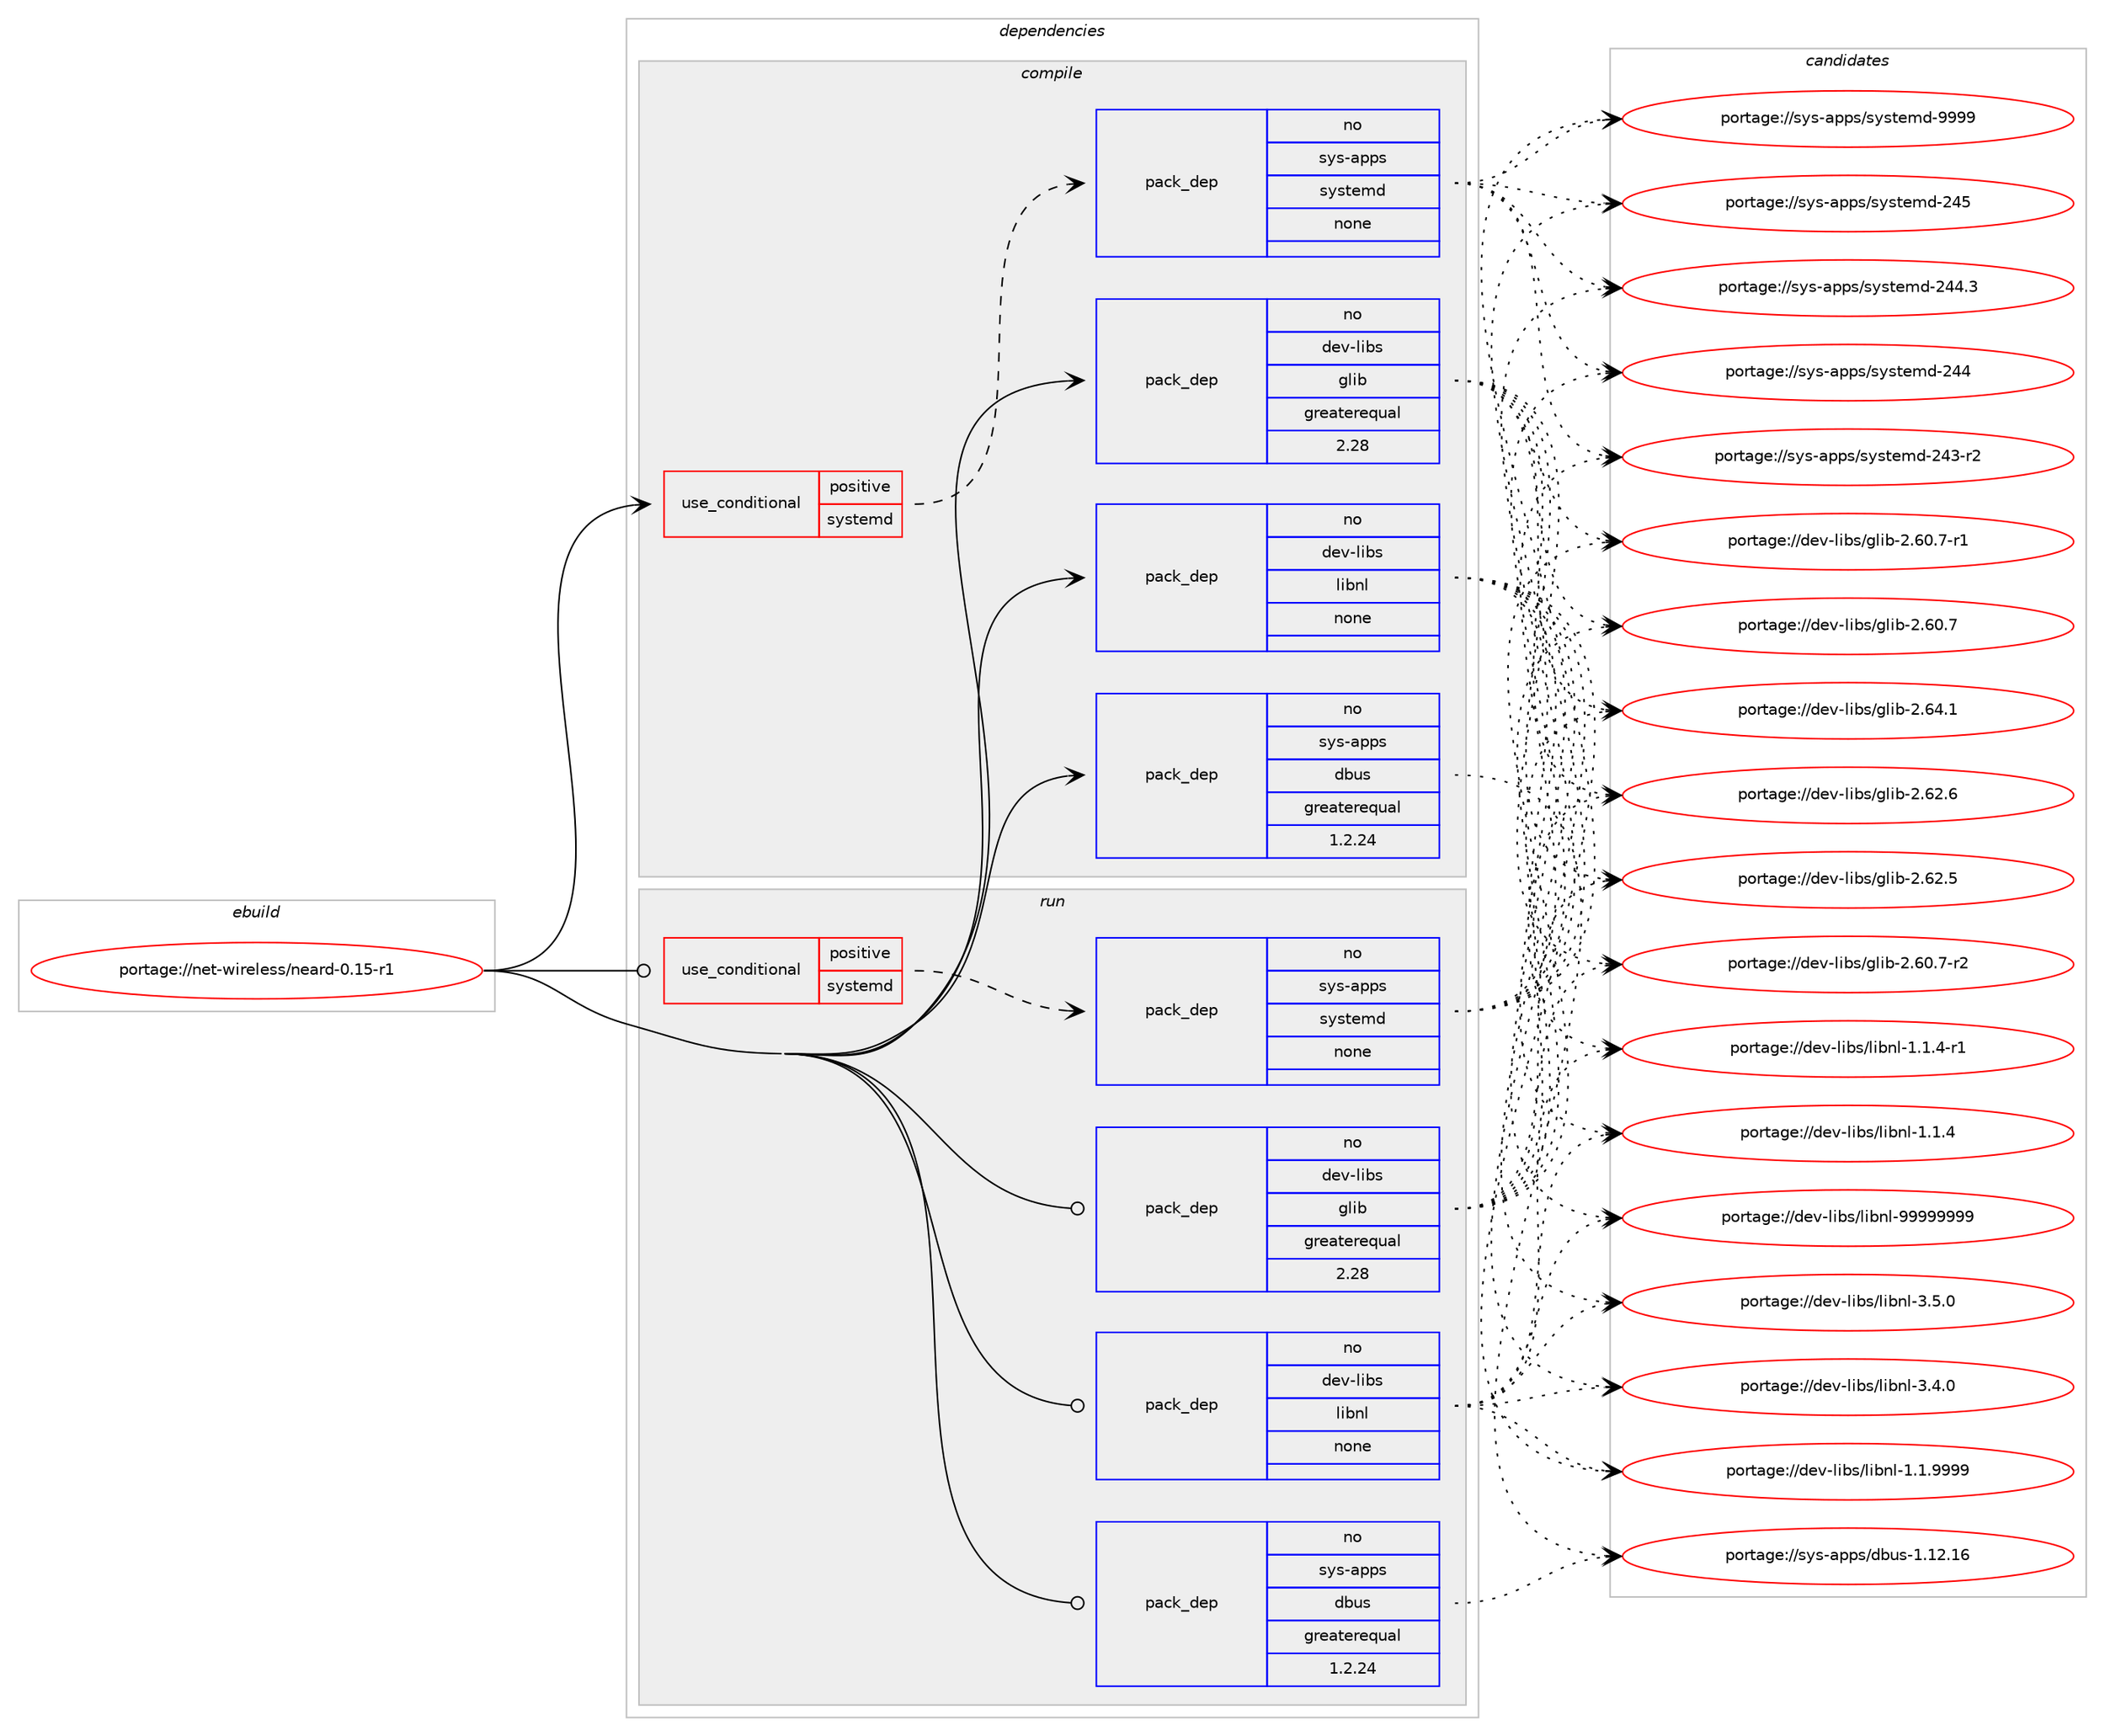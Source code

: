 digraph prolog {

# *************
# Graph options
# *************

newrank=true;
concentrate=true;
compound=true;
graph [rankdir=LR,fontname=Helvetica,fontsize=10,ranksep=1.5];#, ranksep=2.5, nodesep=0.2];
edge  [arrowhead=vee];
node  [fontname=Helvetica,fontsize=10];

# **********
# The ebuild
# **********

subgraph cluster_leftcol {
color=gray;
rank=same;
label=<<i>ebuild</i>>;
id [label="portage://net-wireless/neard-0.15-r1", color=red, width=4, href="../net-wireless/neard-0.15-r1.svg"];
}

# ****************
# The dependencies
# ****************

subgraph cluster_midcol {
color=gray;
label=<<i>dependencies</i>>;
subgraph cluster_compile {
fillcolor="#eeeeee";
style=filled;
label=<<i>compile</i>>;
subgraph cond2065 {
dependency12336 [label=<<TABLE BORDER="0" CELLBORDER="1" CELLSPACING="0" CELLPADDING="4"><TR><TD ROWSPAN="3" CELLPADDING="10">use_conditional</TD></TR><TR><TD>positive</TD></TR><TR><TD>systemd</TD></TR></TABLE>>, shape=none, color=red];
subgraph pack10142 {
dependency12337 [label=<<TABLE BORDER="0" CELLBORDER="1" CELLSPACING="0" CELLPADDING="4" WIDTH="220"><TR><TD ROWSPAN="6" CELLPADDING="30">pack_dep</TD></TR><TR><TD WIDTH="110">no</TD></TR><TR><TD>sys-apps</TD></TR><TR><TD>systemd</TD></TR><TR><TD>none</TD></TR><TR><TD></TD></TR></TABLE>>, shape=none, color=blue];
}
dependency12336:e -> dependency12337:w [weight=20,style="dashed",arrowhead="vee"];
}
id:e -> dependency12336:w [weight=20,style="solid",arrowhead="vee"];
subgraph pack10143 {
dependency12338 [label=<<TABLE BORDER="0" CELLBORDER="1" CELLSPACING="0" CELLPADDING="4" WIDTH="220"><TR><TD ROWSPAN="6" CELLPADDING="30">pack_dep</TD></TR><TR><TD WIDTH="110">no</TD></TR><TR><TD>dev-libs</TD></TR><TR><TD>glib</TD></TR><TR><TD>greaterequal</TD></TR><TR><TD>2.28</TD></TR></TABLE>>, shape=none, color=blue];
}
id:e -> dependency12338:w [weight=20,style="solid",arrowhead="vee"];
subgraph pack10144 {
dependency12339 [label=<<TABLE BORDER="0" CELLBORDER="1" CELLSPACING="0" CELLPADDING="4" WIDTH="220"><TR><TD ROWSPAN="6" CELLPADDING="30">pack_dep</TD></TR><TR><TD WIDTH="110">no</TD></TR><TR><TD>dev-libs</TD></TR><TR><TD>libnl</TD></TR><TR><TD>none</TD></TR><TR><TD></TD></TR></TABLE>>, shape=none, color=blue];
}
id:e -> dependency12339:w [weight=20,style="solid",arrowhead="vee"];
subgraph pack10145 {
dependency12340 [label=<<TABLE BORDER="0" CELLBORDER="1" CELLSPACING="0" CELLPADDING="4" WIDTH="220"><TR><TD ROWSPAN="6" CELLPADDING="30">pack_dep</TD></TR><TR><TD WIDTH="110">no</TD></TR><TR><TD>sys-apps</TD></TR><TR><TD>dbus</TD></TR><TR><TD>greaterequal</TD></TR><TR><TD>1.2.24</TD></TR></TABLE>>, shape=none, color=blue];
}
id:e -> dependency12340:w [weight=20,style="solid",arrowhead="vee"];
}
subgraph cluster_compileandrun {
fillcolor="#eeeeee";
style=filled;
label=<<i>compile and run</i>>;
}
subgraph cluster_run {
fillcolor="#eeeeee";
style=filled;
label=<<i>run</i>>;
subgraph cond2066 {
dependency12341 [label=<<TABLE BORDER="0" CELLBORDER="1" CELLSPACING="0" CELLPADDING="4"><TR><TD ROWSPAN="3" CELLPADDING="10">use_conditional</TD></TR><TR><TD>positive</TD></TR><TR><TD>systemd</TD></TR></TABLE>>, shape=none, color=red];
subgraph pack10146 {
dependency12342 [label=<<TABLE BORDER="0" CELLBORDER="1" CELLSPACING="0" CELLPADDING="4" WIDTH="220"><TR><TD ROWSPAN="6" CELLPADDING="30">pack_dep</TD></TR><TR><TD WIDTH="110">no</TD></TR><TR><TD>sys-apps</TD></TR><TR><TD>systemd</TD></TR><TR><TD>none</TD></TR><TR><TD></TD></TR></TABLE>>, shape=none, color=blue];
}
dependency12341:e -> dependency12342:w [weight=20,style="dashed",arrowhead="vee"];
}
id:e -> dependency12341:w [weight=20,style="solid",arrowhead="odot"];
subgraph pack10147 {
dependency12343 [label=<<TABLE BORDER="0" CELLBORDER="1" CELLSPACING="0" CELLPADDING="4" WIDTH="220"><TR><TD ROWSPAN="6" CELLPADDING="30">pack_dep</TD></TR><TR><TD WIDTH="110">no</TD></TR><TR><TD>dev-libs</TD></TR><TR><TD>glib</TD></TR><TR><TD>greaterequal</TD></TR><TR><TD>2.28</TD></TR></TABLE>>, shape=none, color=blue];
}
id:e -> dependency12343:w [weight=20,style="solid",arrowhead="odot"];
subgraph pack10148 {
dependency12344 [label=<<TABLE BORDER="0" CELLBORDER="1" CELLSPACING="0" CELLPADDING="4" WIDTH="220"><TR><TD ROWSPAN="6" CELLPADDING="30">pack_dep</TD></TR><TR><TD WIDTH="110">no</TD></TR><TR><TD>dev-libs</TD></TR><TR><TD>libnl</TD></TR><TR><TD>none</TD></TR><TR><TD></TD></TR></TABLE>>, shape=none, color=blue];
}
id:e -> dependency12344:w [weight=20,style="solid",arrowhead="odot"];
subgraph pack10149 {
dependency12345 [label=<<TABLE BORDER="0" CELLBORDER="1" CELLSPACING="0" CELLPADDING="4" WIDTH="220"><TR><TD ROWSPAN="6" CELLPADDING="30">pack_dep</TD></TR><TR><TD WIDTH="110">no</TD></TR><TR><TD>sys-apps</TD></TR><TR><TD>dbus</TD></TR><TR><TD>greaterequal</TD></TR><TR><TD>1.2.24</TD></TR></TABLE>>, shape=none, color=blue];
}
id:e -> dependency12345:w [weight=20,style="solid",arrowhead="odot"];
}
}

# **************
# The candidates
# **************

subgraph cluster_choices {
rank=same;
color=gray;
label=<<i>candidates</i>>;

subgraph choice10142 {
color=black;
nodesep=1;
choice1151211154597112112115471151211151161011091004557575757 [label="portage://sys-apps/systemd-9999", color=red, width=4,href="../sys-apps/systemd-9999.svg"];
choice11512111545971121121154711512111511610110910045505253 [label="portage://sys-apps/systemd-245", color=red, width=4,href="../sys-apps/systemd-245.svg"];
choice115121115459711211211547115121115116101109100455052524651 [label="portage://sys-apps/systemd-244.3", color=red, width=4,href="../sys-apps/systemd-244.3.svg"];
choice11512111545971121121154711512111511610110910045505252 [label="portage://sys-apps/systemd-244", color=red, width=4,href="../sys-apps/systemd-244.svg"];
choice115121115459711211211547115121115116101109100455052514511450 [label="portage://sys-apps/systemd-243-r2", color=red, width=4,href="../sys-apps/systemd-243-r2.svg"];
dependency12337:e -> choice1151211154597112112115471151211151161011091004557575757:w [style=dotted,weight="100"];
dependency12337:e -> choice11512111545971121121154711512111511610110910045505253:w [style=dotted,weight="100"];
dependency12337:e -> choice115121115459711211211547115121115116101109100455052524651:w [style=dotted,weight="100"];
dependency12337:e -> choice11512111545971121121154711512111511610110910045505252:w [style=dotted,weight="100"];
dependency12337:e -> choice115121115459711211211547115121115116101109100455052514511450:w [style=dotted,weight="100"];
}
subgraph choice10143 {
color=black;
nodesep=1;
choice1001011184510810598115471031081059845504654524649 [label="portage://dev-libs/glib-2.64.1", color=red, width=4,href="../dev-libs/glib-2.64.1.svg"];
choice1001011184510810598115471031081059845504654504654 [label="portage://dev-libs/glib-2.62.6", color=red, width=4,href="../dev-libs/glib-2.62.6.svg"];
choice1001011184510810598115471031081059845504654504653 [label="portage://dev-libs/glib-2.62.5", color=red, width=4,href="../dev-libs/glib-2.62.5.svg"];
choice10010111845108105981154710310810598455046544846554511450 [label="portage://dev-libs/glib-2.60.7-r2", color=red, width=4,href="../dev-libs/glib-2.60.7-r2.svg"];
choice10010111845108105981154710310810598455046544846554511449 [label="portage://dev-libs/glib-2.60.7-r1", color=red, width=4,href="../dev-libs/glib-2.60.7-r1.svg"];
choice1001011184510810598115471031081059845504654484655 [label="portage://dev-libs/glib-2.60.7", color=red, width=4,href="../dev-libs/glib-2.60.7.svg"];
dependency12338:e -> choice1001011184510810598115471031081059845504654524649:w [style=dotted,weight="100"];
dependency12338:e -> choice1001011184510810598115471031081059845504654504654:w [style=dotted,weight="100"];
dependency12338:e -> choice1001011184510810598115471031081059845504654504653:w [style=dotted,weight="100"];
dependency12338:e -> choice10010111845108105981154710310810598455046544846554511450:w [style=dotted,weight="100"];
dependency12338:e -> choice10010111845108105981154710310810598455046544846554511449:w [style=dotted,weight="100"];
dependency12338:e -> choice1001011184510810598115471031081059845504654484655:w [style=dotted,weight="100"];
}
subgraph choice10144 {
color=black;
nodesep=1;
choice10010111845108105981154710810598110108455757575757575757 [label="portage://dev-libs/libnl-99999999", color=red, width=4,href="../dev-libs/libnl-99999999.svg"];
choice10010111845108105981154710810598110108455146534648 [label="portage://dev-libs/libnl-3.5.0", color=red, width=4,href="../dev-libs/libnl-3.5.0.svg"];
choice10010111845108105981154710810598110108455146524648 [label="portage://dev-libs/libnl-3.4.0", color=red, width=4,href="../dev-libs/libnl-3.4.0.svg"];
choice10010111845108105981154710810598110108454946494657575757 [label="portage://dev-libs/libnl-1.1.9999", color=red, width=4,href="../dev-libs/libnl-1.1.9999.svg"];
choice100101118451081059811547108105981101084549464946524511449 [label="portage://dev-libs/libnl-1.1.4-r1", color=red, width=4,href="../dev-libs/libnl-1.1.4-r1.svg"];
choice10010111845108105981154710810598110108454946494652 [label="portage://dev-libs/libnl-1.1.4", color=red, width=4,href="../dev-libs/libnl-1.1.4.svg"];
dependency12339:e -> choice10010111845108105981154710810598110108455757575757575757:w [style=dotted,weight="100"];
dependency12339:e -> choice10010111845108105981154710810598110108455146534648:w [style=dotted,weight="100"];
dependency12339:e -> choice10010111845108105981154710810598110108455146524648:w [style=dotted,weight="100"];
dependency12339:e -> choice10010111845108105981154710810598110108454946494657575757:w [style=dotted,weight="100"];
dependency12339:e -> choice100101118451081059811547108105981101084549464946524511449:w [style=dotted,weight="100"];
dependency12339:e -> choice10010111845108105981154710810598110108454946494652:w [style=dotted,weight="100"];
}
subgraph choice10145 {
color=black;
nodesep=1;
choice115121115459711211211547100981171154549464950464954 [label="portage://sys-apps/dbus-1.12.16", color=red, width=4,href="../sys-apps/dbus-1.12.16.svg"];
dependency12340:e -> choice115121115459711211211547100981171154549464950464954:w [style=dotted,weight="100"];
}
subgraph choice10146 {
color=black;
nodesep=1;
choice1151211154597112112115471151211151161011091004557575757 [label="portage://sys-apps/systemd-9999", color=red, width=4,href="../sys-apps/systemd-9999.svg"];
choice11512111545971121121154711512111511610110910045505253 [label="portage://sys-apps/systemd-245", color=red, width=4,href="../sys-apps/systemd-245.svg"];
choice115121115459711211211547115121115116101109100455052524651 [label="portage://sys-apps/systemd-244.3", color=red, width=4,href="../sys-apps/systemd-244.3.svg"];
choice11512111545971121121154711512111511610110910045505252 [label="portage://sys-apps/systemd-244", color=red, width=4,href="../sys-apps/systemd-244.svg"];
choice115121115459711211211547115121115116101109100455052514511450 [label="portage://sys-apps/systemd-243-r2", color=red, width=4,href="../sys-apps/systemd-243-r2.svg"];
dependency12342:e -> choice1151211154597112112115471151211151161011091004557575757:w [style=dotted,weight="100"];
dependency12342:e -> choice11512111545971121121154711512111511610110910045505253:w [style=dotted,weight="100"];
dependency12342:e -> choice115121115459711211211547115121115116101109100455052524651:w [style=dotted,weight="100"];
dependency12342:e -> choice11512111545971121121154711512111511610110910045505252:w [style=dotted,weight="100"];
dependency12342:e -> choice115121115459711211211547115121115116101109100455052514511450:w [style=dotted,weight="100"];
}
subgraph choice10147 {
color=black;
nodesep=1;
choice1001011184510810598115471031081059845504654524649 [label="portage://dev-libs/glib-2.64.1", color=red, width=4,href="../dev-libs/glib-2.64.1.svg"];
choice1001011184510810598115471031081059845504654504654 [label="portage://dev-libs/glib-2.62.6", color=red, width=4,href="../dev-libs/glib-2.62.6.svg"];
choice1001011184510810598115471031081059845504654504653 [label="portage://dev-libs/glib-2.62.5", color=red, width=4,href="../dev-libs/glib-2.62.5.svg"];
choice10010111845108105981154710310810598455046544846554511450 [label="portage://dev-libs/glib-2.60.7-r2", color=red, width=4,href="../dev-libs/glib-2.60.7-r2.svg"];
choice10010111845108105981154710310810598455046544846554511449 [label="portage://dev-libs/glib-2.60.7-r1", color=red, width=4,href="../dev-libs/glib-2.60.7-r1.svg"];
choice1001011184510810598115471031081059845504654484655 [label="portage://dev-libs/glib-2.60.7", color=red, width=4,href="../dev-libs/glib-2.60.7.svg"];
dependency12343:e -> choice1001011184510810598115471031081059845504654524649:w [style=dotted,weight="100"];
dependency12343:e -> choice1001011184510810598115471031081059845504654504654:w [style=dotted,weight="100"];
dependency12343:e -> choice1001011184510810598115471031081059845504654504653:w [style=dotted,weight="100"];
dependency12343:e -> choice10010111845108105981154710310810598455046544846554511450:w [style=dotted,weight="100"];
dependency12343:e -> choice10010111845108105981154710310810598455046544846554511449:w [style=dotted,weight="100"];
dependency12343:e -> choice1001011184510810598115471031081059845504654484655:w [style=dotted,weight="100"];
}
subgraph choice10148 {
color=black;
nodesep=1;
choice10010111845108105981154710810598110108455757575757575757 [label="portage://dev-libs/libnl-99999999", color=red, width=4,href="../dev-libs/libnl-99999999.svg"];
choice10010111845108105981154710810598110108455146534648 [label="portage://dev-libs/libnl-3.5.0", color=red, width=4,href="../dev-libs/libnl-3.5.0.svg"];
choice10010111845108105981154710810598110108455146524648 [label="portage://dev-libs/libnl-3.4.0", color=red, width=4,href="../dev-libs/libnl-3.4.0.svg"];
choice10010111845108105981154710810598110108454946494657575757 [label="portage://dev-libs/libnl-1.1.9999", color=red, width=4,href="../dev-libs/libnl-1.1.9999.svg"];
choice100101118451081059811547108105981101084549464946524511449 [label="portage://dev-libs/libnl-1.1.4-r1", color=red, width=4,href="../dev-libs/libnl-1.1.4-r1.svg"];
choice10010111845108105981154710810598110108454946494652 [label="portage://dev-libs/libnl-1.1.4", color=red, width=4,href="../dev-libs/libnl-1.1.4.svg"];
dependency12344:e -> choice10010111845108105981154710810598110108455757575757575757:w [style=dotted,weight="100"];
dependency12344:e -> choice10010111845108105981154710810598110108455146534648:w [style=dotted,weight="100"];
dependency12344:e -> choice10010111845108105981154710810598110108455146524648:w [style=dotted,weight="100"];
dependency12344:e -> choice10010111845108105981154710810598110108454946494657575757:w [style=dotted,weight="100"];
dependency12344:e -> choice100101118451081059811547108105981101084549464946524511449:w [style=dotted,weight="100"];
dependency12344:e -> choice10010111845108105981154710810598110108454946494652:w [style=dotted,weight="100"];
}
subgraph choice10149 {
color=black;
nodesep=1;
choice115121115459711211211547100981171154549464950464954 [label="portage://sys-apps/dbus-1.12.16", color=red, width=4,href="../sys-apps/dbus-1.12.16.svg"];
dependency12345:e -> choice115121115459711211211547100981171154549464950464954:w [style=dotted,weight="100"];
}
}

}
